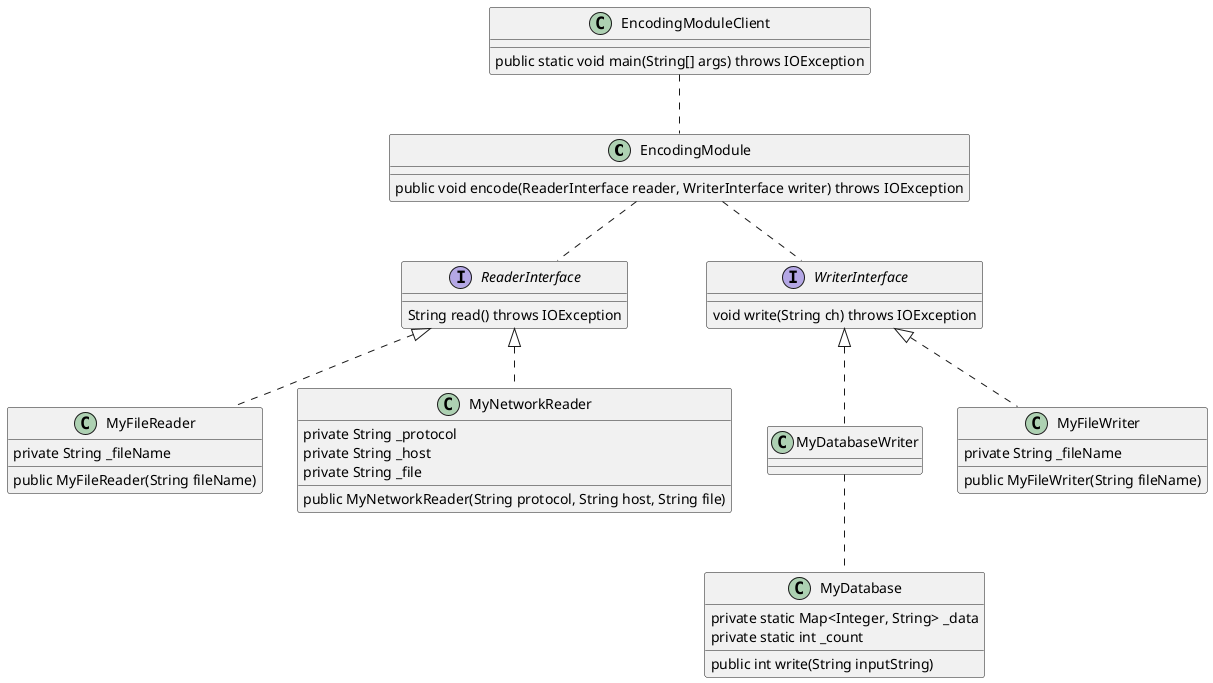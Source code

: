 @startuml 

class EncodingModule
{
    public void encode(ReaderInterface reader, WriterInterface writer) throws IOException

}

class EncodingModuleClient
{
    public static void main(String[] args) throws IOException

}

class MyDatabase
{
    private static Map<Integer, String> _data
    private static int _count

    public int write(String inputString)
}

interface ReaderInterface {
    String read() throws IOException
}

interface WriterInterface {
    void write(String ch) throws IOException
}

class MyDatabaseWriter implements WriterInterface{
    
}

class MyFileReader implements ReaderInterface {
    private String _fileName

    public MyFileReader(String fileName)

}

class MyFileWriter implements WriterInterface{
    private String _fileName

    public MyFileWriter(String fileName)

}

class MyNetworkReader implements ReaderInterface{
    private String _protocol
    private String _host
    private String _file

    public MyNetworkReader(String protocol, String host, String file)

}


EncodingModuleClient -. EncodingModule

EncodingModule -. ReaderInterface
EncodingModule -. WriterInterface


MyDatabaseWriter -. MyDatabase

@enduml 